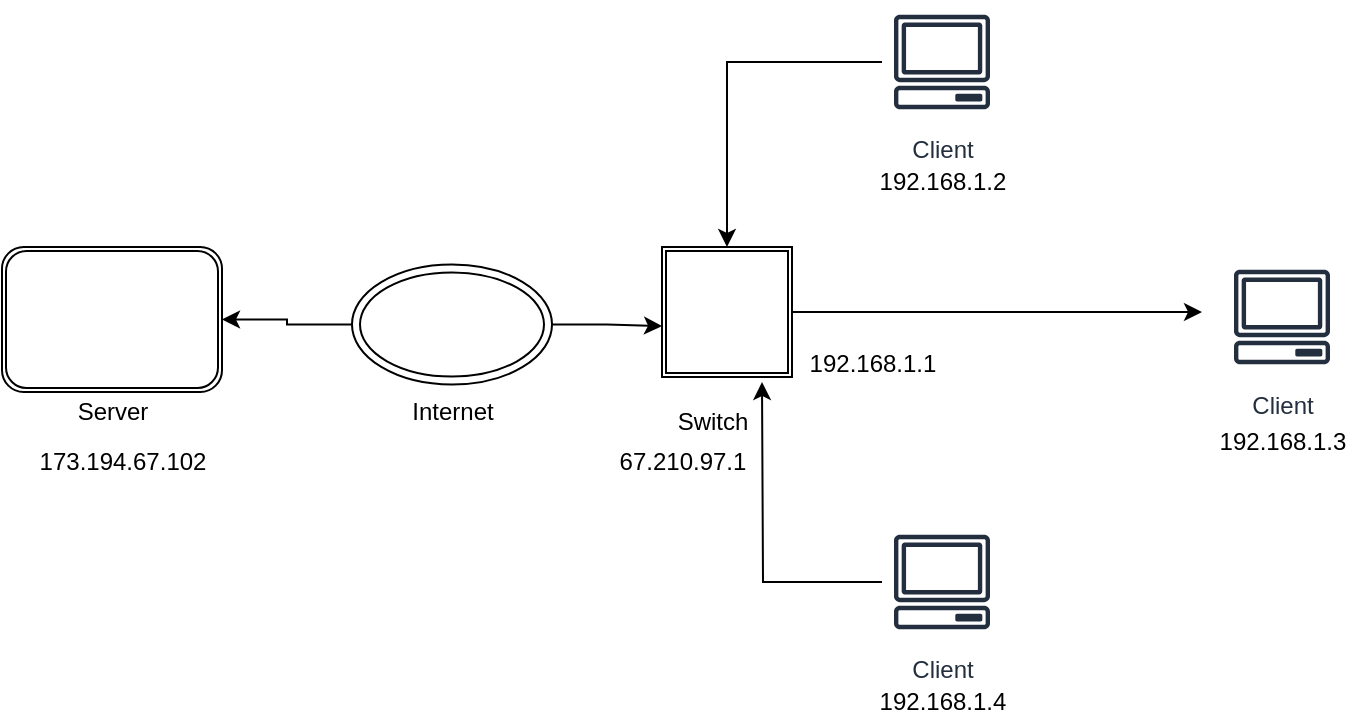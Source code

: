 <mxfile version="13.9.2" type="github">
  <diagram id="eziOtnYDsus23UX-8Gf-" name="Page-1">
    <mxGraphModel dx="1560" dy="524" grid="1" gridSize="10" guides="1" tooltips="1" connect="1" arrows="1" fold="1" page="1" pageScale="1" pageWidth="850" pageHeight="1100" math="0" shadow="0">
      <root>
        <mxCell id="0" />
        <mxCell id="1" parent="0" />
        <mxCell id="vbIyxcI1qK2UXrgF_Fz5-3" value="Client" style="outlineConnect=0;fontColor=#232F3E;gradientColor=none;strokeColor=#232F3E;fillColor=#ffffff;dashed=0;verticalLabelPosition=bottom;verticalAlign=top;align=center;html=1;fontSize=12;fontStyle=0;aspect=fixed;shape=mxgraph.aws4.resourceIcon;resIcon=mxgraph.aws4.client;" vertex="1" parent="1">
          <mxGeometry x="570" y="197.5" width="60" height="60" as="geometry" />
        </mxCell>
        <mxCell id="vbIyxcI1qK2UXrgF_Fz5-8" style="edgeStyle=orthogonalEdgeStyle;rounded=0;orthogonalLoop=1;jettySize=auto;html=1;" edge="1" parent="1" source="vbIyxcI1qK2UXrgF_Fz5-4">
          <mxGeometry relative="1" as="geometry">
            <mxPoint x="340" y="260" as="targetPoint" />
          </mxGeometry>
        </mxCell>
        <mxCell id="vbIyxcI1qK2UXrgF_Fz5-4" value="Client" style="outlineConnect=0;fontColor=#232F3E;gradientColor=none;strokeColor=#232F3E;fillColor=#ffffff;dashed=0;verticalLabelPosition=bottom;verticalAlign=top;align=center;html=1;fontSize=12;fontStyle=0;aspect=fixed;shape=mxgraph.aws4.resourceIcon;resIcon=mxgraph.aws4.client;" vertex="1" parent="1">
          <mxGeometry x="400" y="330" width="60" height="60" as="geometry" />
        </mxCell>
        <mxCell id="vbIyxcI1qK2UXrgF_Fz5-7" style="edgeStyle=orthogonalEdgeStyle;rounded=0;orthogonalLoop=1;jettySize=auto;html=1;entryX=0.5;entryY=0;entryDx=0;entryDy=0;" edge="1" parent="1" source="vbIyxcI1qK2UXrgF_Fz5-5" target="vbIyxcI1qK2UXrgF_Fz5-14">
          <mxGeometry relative="1" as="geometry">
            <mxPoint x="430" y="230" as="targetPoint" />
          </mxGeometry>
        </mxCell>
        <mxCell id="vbIyxcI1qK2UXrgF_Fz5-5" value="Client" style="outlineConnect=0;fontColor=#232F3E;gradientColor=none;strokeColor=#232F3E;fillColor=#ffffff;dashed=0;verticalLabelPosition=bottom;verticalAlign=top;align=center;html=1;fontSize=12;fontStyle=0;aspect=fixed;shape=mxgraph.aws4.resourceIcon;resIcon=mxgraph.aws4.client;" vertex="1" parent="1">
          <mxGeometry x="400" y="70" width="60" height="60" as="geometry" />
        </mxCell>
        <mxCell id="vbIyxcI1qK2UXrgF_Fz5-12" value="Server" style="text;html=1;resizable=0;autosize=1;align=center;verticalAlign=middle;points=[];fillColor=none;strokeColor=none;rounded=0;" vertex="1" parent="1">
          <mxGeometry x="-10" y="265" width="50" height="20" as="geometry" />
        </mxCell>
        <mxCell id="vbIyxcI1qK2UXrgF_Fz5-27" style="edgeStyle=orthogonalEdgeStyle;rounded=0;orthogonalLoop=1;jettySize=auto;html=1;" edge="1" parent="1" source="vbIyxcI1qK2UXrgF_Fz5-14">
          <mxGeometry relative="1" as="geometry">
            <mxPoint x="560" y="225" as="targetPoint" />
          </mxGeometry>
        </mxCell>
        <mxCell id="vbIyxcI1qK2UXrgF_Fz5-14" value="" style="shape=ext;double=1;whiteSpace=wrap;html=1;aspect=fixed;" vertex="1" parent="1">
          <mxGeometry x="290" y="192.5" width="65" height="65" as="geometry" />
        </mxCell>
        <mxCell id="vbIyxcI1qK2UXrgF_Fz5-15" value="Switch" style="text;html=1;resizable=0;autosize=1;align=center;verticalAlign=middle;points=[];fillColor=none;strokeColor=none;rounded=0;" vertex="1" parent="1">
          <mxGeometry x="290" y="270" width="50" height="20" as="geometry" />
        </mxCell>
        <mxCell id="vbIyxcI1qK2UXrgF_Fz5-17" value="" style="shape=ext;double=1;rounded=1;whiteSpace=wrap;html=1;" vertex="1" parent="1">
          <mxGeometry x="-40" y="192.5" width="110" height="72.5" as="geometry" />
        </mxCell>
        <mxCell id="vbIyxcI1qK2UXrgF_Fz5-21" value="" style="edgeStyle=orthogonalEdgeStyle;rounded=0;orthogonalLoop=1;jettySize=auto;html=1;" edge="1" parent="1" source="vbIyxcI1qK2UXrgF_Fz5-19" target="vbIyxcI1qK2UXrgF_Fz5-17">
          <mxGeometry relative="1" as="geometry" />
        </mxCell>
        <mxCell id="vbIyxcI1qK2UXrgF_Fz5-30" style="edgeStyle=orthogonalEdgeStyle;rounded=0;orthogonalLoop=1;jettySize=auto;html=1;entryX=0;entryY=0.608;entryDx=0;entryDy=0;entryPerimeter=0;" edge="1" parent="1" source="vbIyxcI1qK2UXrgF_Fz5-19" target="vbIyxcI1qK2UXrgF_Fz5-14">
          <mxGeometry relative="1" as="geometry" />
        </mxCell>
        <mxCell id="vbIyxcI1qK2UXrgF_Fz5-19" value="" style="ellipse;shape=doubleEllipse;whiteSpace=wrap;html=1;" vertex="1" parent="1">
          <mxGeometry x="135" y="201.25" width="100" height="60" as="geometry" />
        </mxCell>
        <mxCell id="vbIyxcI1qK2UXrgF_Fz5-20" value="Internet" style="text;html=1;resizable=0;autosize=1;align=center;verticalAlign=middle;points=[];fillColor=none;strokeColor=none;rounded=0;" vertex="1" parent="1">
          <mxGeometry x="155" y="265" width="60" height="20" as="geometry" />
        </mxCell>
        <mxCell id="vbIyxcI1qK2UXrgF_Fz5-24" value="192.168.1.2" style="text;html=1;resizable=0;autosize=1;align=center;verticalAlign=middle;points=[];fillColor=none;strokeColor=none;rounded=0;" vertex="1" parent="1">
          <mxGeometry x="390" y="150" width="80" height="20" as="geometry" />
        </mxCell>
        <mxCell id="vbIyxcI1qK2UXrgF_Fz5-25" value="192.168.1.4" style="text;html=1;resizable=0;autosize=1;align=center;verticalAlign=middle;points=[];fillColor=none;strokeColor=none;rounded=0;" vertex="1" parent="1">
          <mxGeometry x="390" y="410" width="80" height="20" as="geometry" />
        </mxCell>
        <mxCell id="vbIyxcI1qK2UXrgF_Fz5-26" value="192.168.1.3" style="text;html=1;resizable=0;autosize=1;align=center;verticalAlign=middle;points=[];fillColor=none;strokeColor=none;rounded=0;" vertex="1" parent="1">
          <mxGeometry x="560" y="280" width="80" height="20" as="geometry" />
        </mxCell>
        <mxCell id="vbIyxcI1qK2UXrgF_Fz5-28" value="192.168.1.1" style="text;html=1;resizable=0;autosize=1;align=center;verticalAlign=middle;points=[];fillColor=none;strokeColor=none;rounded=0;" vertex="1" parent="1">
          <mxGeometry x="355" y="241.25" width="80" height="20" as="geometry" />
        </mxCell>
        <mxCell id="vbIyxcI1qK2UXrgF_Fz5-31" value="67.210.97.1" style="text;html=1;resizable=0;autosize=1;align=center;verticalAlign=middle;points=[];fillColor=none;strokeColor=none;rounded=0;" vertex="1" parent="1">
          <mxGeometry x="260" y="290" width="80" height="20" as="geometry" />
        </mxCell>
        <mxCell id="vbIyxcI1qK2UXrgF_Fz5-32" value="173.194.67.102" style="text;html=1;resizable=0;autosize=1;align=center;verticalAlign=middle;points=[];fillColor=none;strokeColor=none;rounded=0;" vertex="1" parent="1">
          <mxGeometry x="-30" y="290" width="100" height="20" as="geometry" />
        </mxCell>
      </root>
    </mxGraphModel>
  </diagram>
</mxfile>

